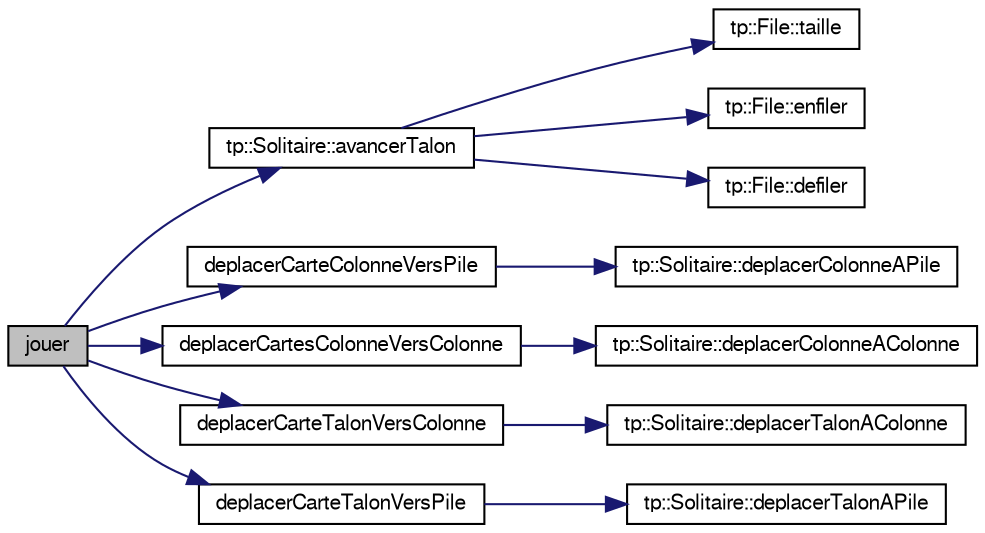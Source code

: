 digraph G
{
  edge [fontname="FreeSans",fontsize="10",labelfontname="FreeSans",labelfontsize="10"];
  node [fontname="FreeSans",fontsize="10",shape=record];
  rankdir="LR";
  Node1 [label="jouer",height=0.2,width=0.4,color="black", fillcolor="grey75", style="filled" fontcolor="black"];
  Node1 -> Node2 [color="midnightblue",fontsize="10",style="solid",fontname="FreeSans"];
  Node2 [label="tp::Solitaire::avancerTalon",height=0.2,width=0.4,color="black", fillcolor="white", style="filled",URL="$classtp_1_1_solitaire.html#a2b875a04664858ef9ba537e0e9b991db",tooltip="Fait avancer le talon d&#39;une carte, c&#39;est-Ã -dire prend la premiÃ¨re et la place Ã  la fin du talon..."];
  Node2 -> Node3 [color="midnightblue",fontsize="10",style="solid",fontname="FreeSans"];
  Node3 [label="tp::File::taille",height=0.2,width=0.4,color="black", fillcolor="white", style="filled",URL="$classtp_1_1_file.html#af248b9b110b4efeddcead5a3bec95919",tooltip="Demander la taille de la File."];
  Node2 -> Node4 [color="midnightblue",fontsize="10",style="solid",fontname="FreeSans"];
  Node4 [label="tp::File::enfiler",height=0.2,width=0.4,color="black", fillcolor="white", style="filled",URL="$classtp_1_1_file.html#a064d1872300759ba8d458c8efd056dbc",tooltip="Enfiler un nouvel Ã©lÃ©ment dans la file."];
  Node2 -> Node5 [color="midnightblue",fontsize="10",style="solid",fontname="FreeSans"];
  Node5 [label="tp::File::defiler",height=0.2,width=0.4,color="black", fillcolor="white", style="filled",URL="$classtp_1_1_file.html#a5b4655946c237457837ac8793fde14c1",tooltip="DÃ©filer un Ã©lÃ©ment."];
  Node1 -> Node6 [color="midnightblue",fontsize="10",style="solid",fontname="FreeSans"];
  Node6 [label="deplacerCarteColonneVersPile",height=0.2,width=0.4,color="black", fillcolor="white", style="filled",URL="$jeu_solitaire_8cpp.html#a615843801984cd5cf370f9826cfdd93f"];
  Node6 -> Node7 [color="midnightblue",fontsize="10",style="solid",fontname="FreeSans"];
  Node7 [label="tp::Solitaire::deplacerColonneAPile",height=0.2,width=0.4,color="black", fillcolor="white", style="filled",URL="$classtp_1_1_solitaire.html#a4fa6049bda7fa2851650b07473724b85",tooltip="DÃ©place la derniÃ¨re carte de la colonne spÃ©cifiÃ©e par &quot;p_colonneSource&quot; vers la pile spÃ©cifiÃ©e ..."];
  Node1 -> Node8 [color="midnightblue",fontsize="10",style="solid",fontname="FreeSans"];
  Node8 [label="deplacerCartesColonneVersColonne",height=0.2,width=0.4,color="black", fillcolor="white", style="filled",URL="$jeu_solitaire_8cpp.html#a1cc718b231c0b9fcd3ae756e0c71147f"];
  Node8 -> Node9 [color="midnightblue",fontsize="10",style="solid",fontname="FreeSans"];
  Node9 [label="tp::Solitaire::deplacerColonneAColonne",height=0.2,width=0.4,color="black", fillcolor="white", style="filled",URL="$classtp_1_1_solitaire.html#a5174ea0b69bb089451c32d59114f2430",tooltip="DÃ©place p_nbCartes cartes Ã  partir de la colonne p_colonneSource vers la colonne p_colonneDestinati..."];
  Node1 -> Node10 [color="midnightblue",fontsize="10",style="solid",fontname="FreeSans"];
  Node10 [label="deplacerCarteTalonVersColonne",height=0.2,width=0.4,color="black", fillcolor="white", style="filled",URL="$jeu_solitaire_8cpp.html#a8855289521cd8224ea6daa34559130f7"];
  Node10 -> Node11 [color="midnightblue",fontsize="10",style="solid",fontname="FreeSans"];
  Node11 [label="tp::Solitaire::deplacerTalonAColonne",height=0.2,width=0.4,color="black", fillcolor="white", style="filled",URL="$classtp_1_1_solitaire.html#adcdc5b2ff242cdcacdb4421f9e2c7671",tooltip="DÃ©place la carte du dessus du talon vers la colonne spÃ©cifiÃ©e par &quot;p_colonneDestination&quot;."];
  Node1 -> Node12 [color="midnightblue",fontsize="10",style="solid",fontname="FreeSans"];
  Node12 [label="deplacerCarteTalonVersPile",height=0.2,width=0.4,color="black", fillcolor="white", style="filled",URL="$jeu_solitaire_8cpp.html#af8e954a2a0bf44b163b81b221e6ae0ca"];
  Node12 -> Node13 [color="midnightblue",fontsize="10",style="solid",fontname="FreeSans"];
  Node13 [label="tp::Solitaire::deplacerTalonAPile",height=0.2,width=0.4,color="black", fillcolor="white", style="filled",URL="$classtp_1_1_solitaire.html#a35fd87813f223fe41014fa3fd82dd99b",tooltip="DÃ©place la carte du dessus du talon vers la pile spÃ©cifiÃ©e par &quot;p_pileDestination&quot;."];
}

